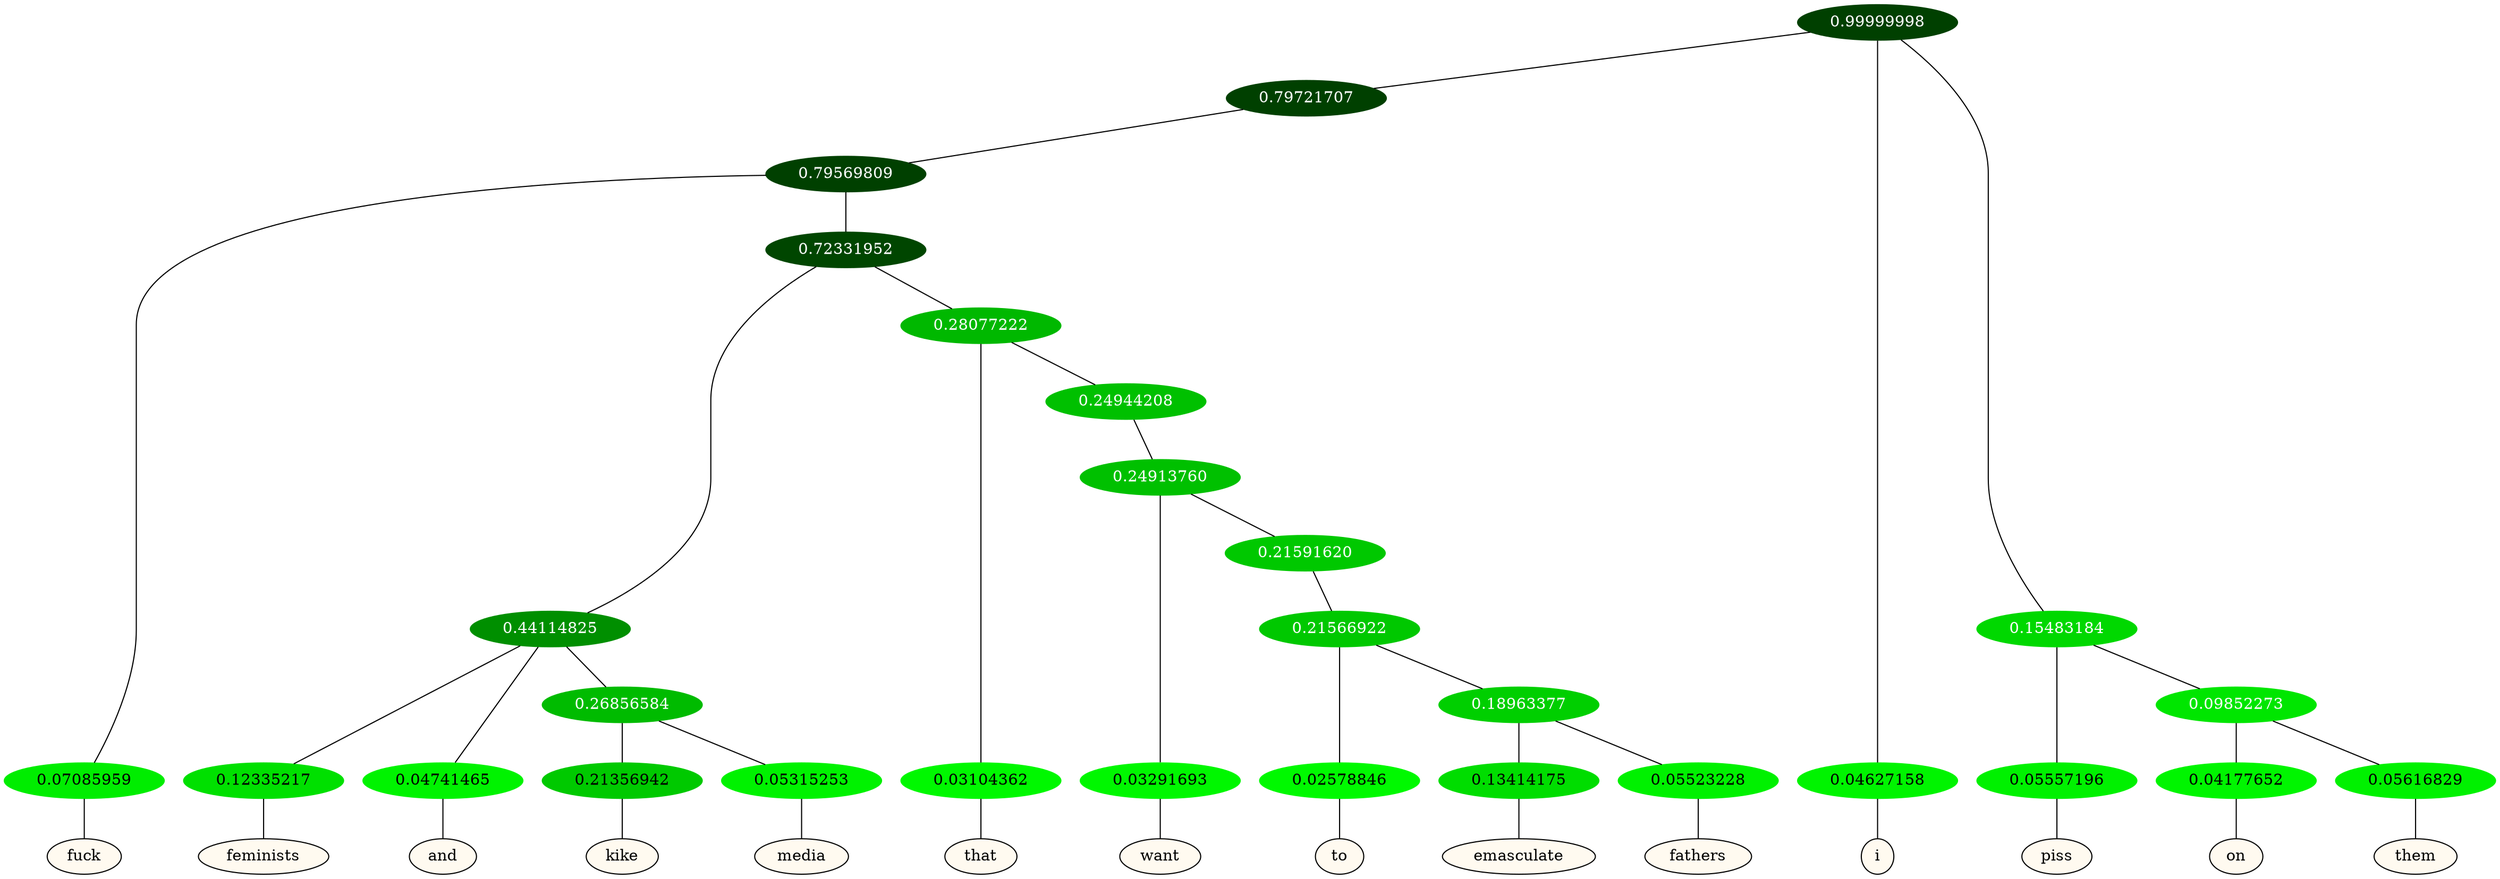 graph {
	node [format=png height=0.15 nodesep=0.001 ordering=out overlap=prism overlap_scaling=0.01 ranksep=0.001 ratio=0.2 style=filled width=0.15]
	{
		rank=same
		a_w_7 [label=fuck color=black fillcolor=floralwhite style="filled,solid"]
		a_w_13 [label=feminists color=black fillcolor=floralwhite style="filled,solid"]
		a_w_14 [label=and color=black fillcolor=floralwhite style="filled,solid"]
		a_w_18 [label=kike color=black fillcolor=floralwhite style="filled,solid"]
		a_w_19 [label=media color=black fillcolor=floralwhite style="filled,solid"]
		a_w_16 [label=that color=black fillcolor=floralwhite style="filled,solid"]
		a_w_21 [label=want color=black fillcolor=floralwhite style="filled,solid"]
		a_w_24 [label=to color=black fillcolor=floralwhite style="filled,solid"]
		a_w_26 [label=emasculate color=black fillcolor=floralwhite style="filled,solid"]
		a_w_27 [label=fathers color=black fillcolor=floralwhite style="filled,solid"]
		a_w_2 [label=i color=black fillcolor=floralwhite style="filled,solid"]
		a_w_5 [label=piss color=black fillcolor=floralwhite style="filled,solid"]
		a_w_9 [label=on color=black fillcolor=floralwhite style="filled,solid"]
		a_w_10 [label=them color=black fillcolor=floralwhite style="filled,solid"]
	}
	a_n_7 -- a_w_7
	a_n_13 -- a_w_13
	a_n_14 -- a_w_14
	a_n_18 -- a_w_18
	a_n_19 -- a_w_19
	a_n_16 -- a_w_16
	a_n_21 -- a_w_21
	a_n_24 -- a_w_24
	a_n_26 -- a_w_26
	a_n_27 -- a_w_27
	a_n_2 -- a_w_2
	a_n_5 -- a_w_5
	a_n_9 -- a_w_9
	a_n_10 -- a_w_10
	{
		rank=same
		a_n_7 [label=0.07085959 color="0.334 1.000 0.929" fontcolor=black]
		a_n_13 [label=0.12335217 color="0.334 1.000 0.877" fontcolor=black]
		a_n_14 [label=0.04741465 color="0.334 1.000 0.953" fontcolor=black]
		a_n_18 [label=0.21356942 color="0.334 1.000 0.786" fontcolor=black]
		a_n_19 [label=0.05315253 color="0.334 1.000 0.947" fontcolor=black]
		a_n_16 [label=0.03104362 color="0.334 1.000 0.969" fontcolor=black]
		a_n_21 [label=0.03291693 color="0.334 1.000 0.967" fontcolor=black]
		a_n_24 [label=0.02578846 color="0.334 1.000 0.974" fontcolor=black]
		a_n_26 [label=0.13414175 color="0.334 1.000 0.866" fontcolor=black]
		a_n_27 [label=0.05523228 color="0.334 1.000 0.945" fontcolor=black]
		a_n_2 [label=0.04627158 color="0.334 1.000 0.954" fontcolor=black]
		a_n_5 [label=0.05557196 color="0.334 1.000 0.944" fontcolor=black]
		a_n_9 [label=0.04177652 color="0.334 1.000 0.958" fontcolor=black]
		a_n_10 [label=0.05616829 color="0.334 1.000 0.944" fontcolor=black]
	}
	a_n_0 [label=0.99999998 color="0.334 1.000 0.250" fontcolor=grey99]
	a_n_1 [label=0.79721707 color="0.334 1.000 0.250" fontcolor=grey99]
	a_n_0 -- a_n_1
	a_n_0 -- a_n_2
	a_n_3 [label=0.15483184 color="0.334 1.000 0.845" fontcolor=grey99]
	a_n_0 -- a_n_3
	a_n_4 [label=0.79569809 color="0.334 1.000 0.250" fontcolor=grey99]
	a_n_1 -- a_n_4
	a_n_3 -- a_n_5
	a_n_6 [label=0.09852273 color="0.334 1.000 0.901" fontcolor=grey99]
	a_n_3 -- a_n_6
	a_n_4 -- a_n_7
	a_n_8 [label=0.72331952 color="0.334 1.000 0.277" fontcolor=grey99]
	a_n_4 -- a_n_8
	a_n_6 -- a_n_9
	a_n_6 -- a_n_10
	a_n_11 [label=0.44114825 color="0.334 1.000 0.559" fontcolor=grey99]
	a_n_8 -- a_n_11
	a_n_12 [label=0.28077222 color="0.334 1.000 0.719" fontcolor=grey99]
	a_n_8 -- a_n_12
	a_n_11 -- a_n_13
	a_n_11 -- a_n_14
	a_n_15 [label=0.26856584 color="0.334 1.000 0.731" fontcolor=grey99]
	a_n_11 -- a_n_15
	a_n_12 -- a_n_16
	a_n_17 [label=0.24944208 color="0.334 1.000 0.751" fontcolor=grey99]
	a_n_12 -- a_n_17
	a_n_15 -- a_n_18
	a_n_15 -- a_n_19
	a_n_20 [label=0.24913760 color="0.334 1.000 0.751" fontcolor=grey99]
	a_n_17 -- a_n_20
	a_n_20 -- a_n_21
	a_n_22 [label=0.21591620 color="0.334 1.000 0.784" fontcolor=grey99]
	a_n_20 -- a_n_22
	a_n_23 [label=0.21566922 color="0.334 1.000 0.784" fontcolor=grey99]
	a_n_22 -- a_n_23
	a_n_23 -- a_n_24
	a_n_25 [label=0.18963377 color="0.334 1.000 0.810" fontcolor=grey99]
	a_n_23 -- a_n_25
	a_n_25 -- a_n_26
	a_n_25 -- a_n_27
}
